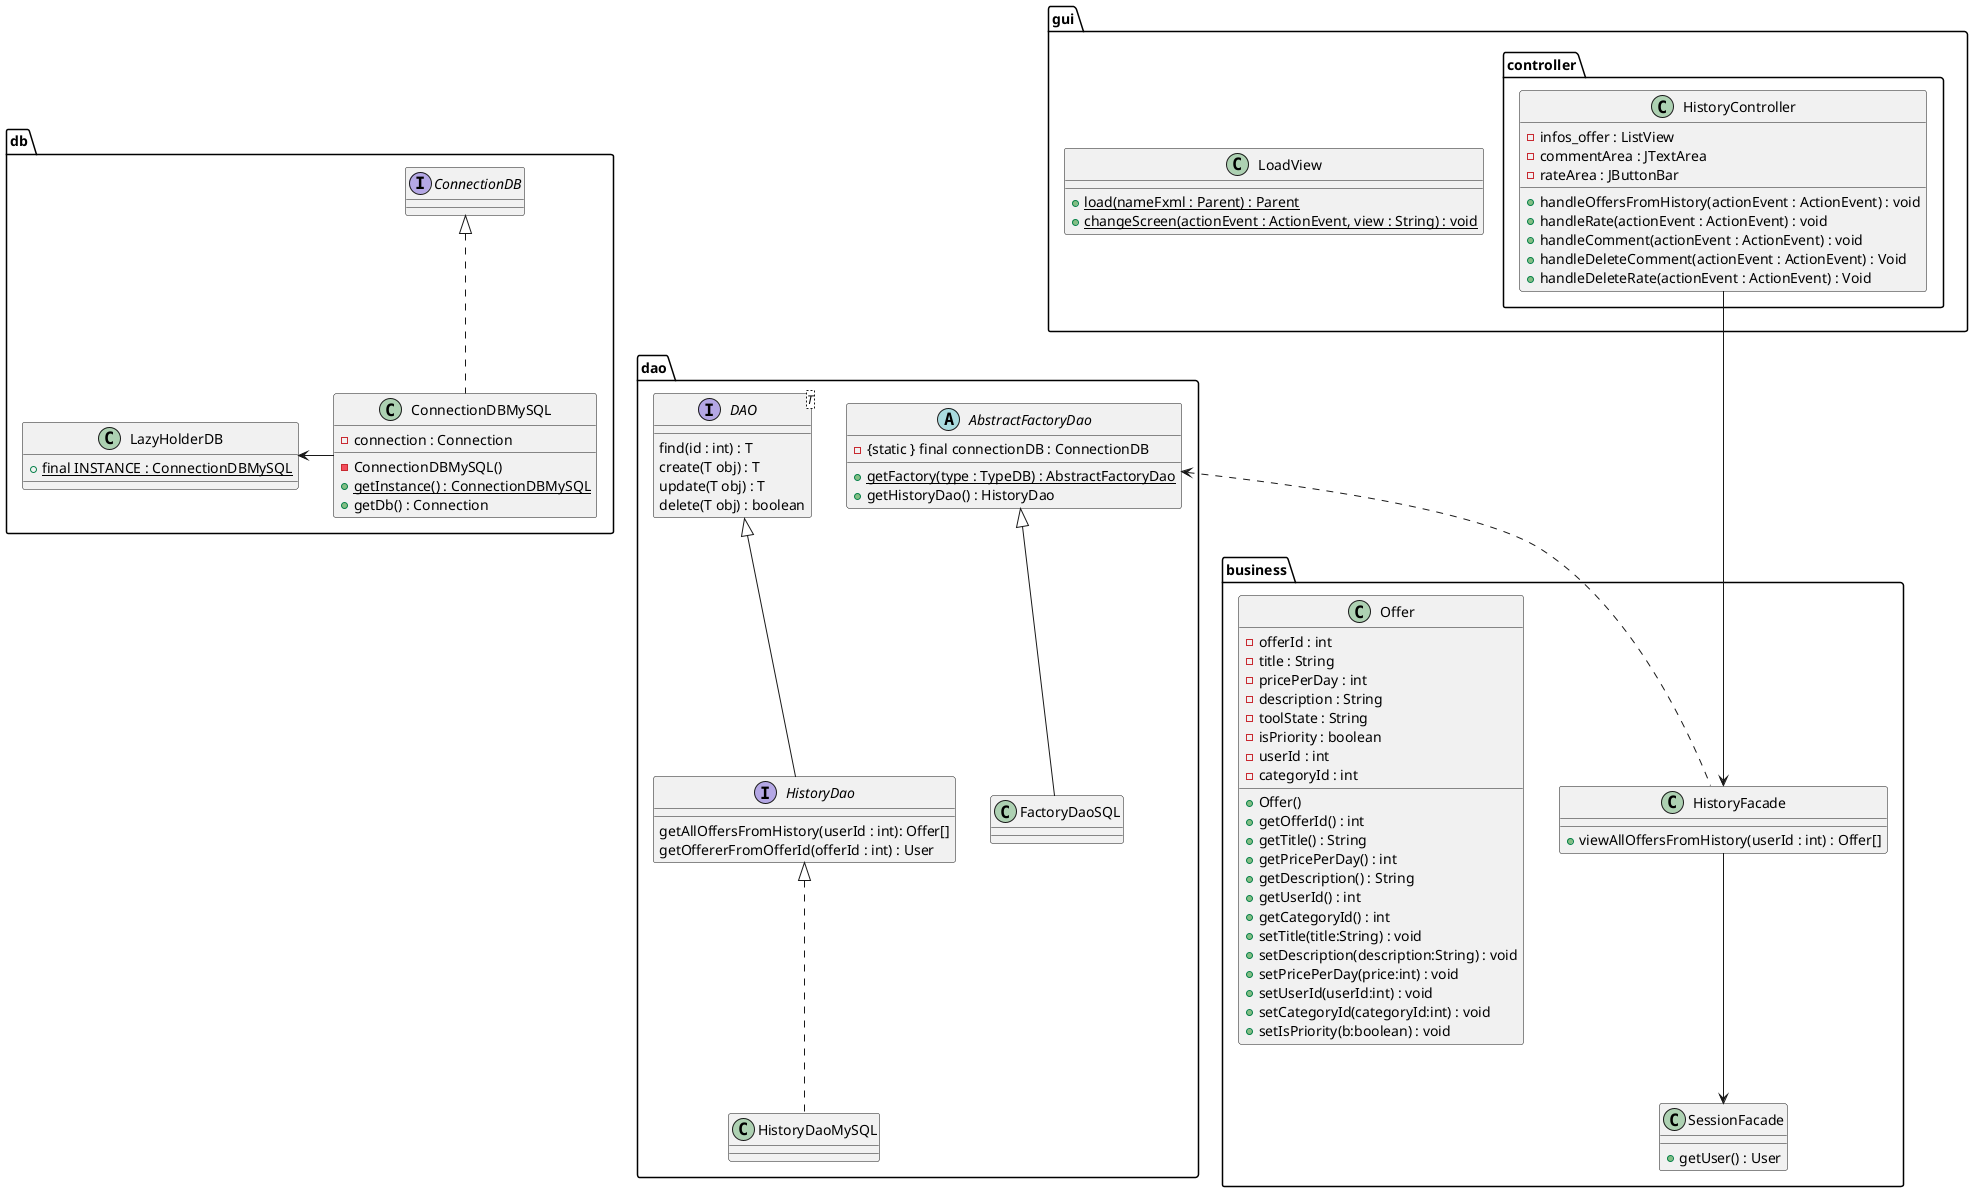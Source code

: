 @startuml

package dao {


    interface HistoryDao{
        getAllOffersFromHistory(userId : int): Offer[]
        getOffererFromOfferId(offerId : int) : User
    }
    class HistoryDaoMySQL
    AbstractFactoryDao <|-- FactoryDaoSQL
    HistoryDao <|.. HistoryDaoMySQL

    interface DAO<T>{
        find(id : int) : T
        create(T obj) : T
        update(T obj) : T
        delete(T obj) : boolean
    }

    abstract AbstractFactoryDao{
        - {static } final connectionDB : ConnectionDB
        + {static} getFactory(type : TypeDB) : AbstractFactoryDao
        + getHistoryDao() : HistoryDao
    }

    class FactoryDaoSQL{
    }


    DAO <|-- HistoryDao
}
package db{
    class ConnectionDBMySQL{
        - connection : Connection
        - ConnectionDBMySQL()
        + {static} getInstance() : ConnectionDBMySQL
        + getDb() : Connection
    }

    class LazyHolderDB{
        + {static} final INSTANCE : ConnectionDBMySQL
    }
    interface ConnectionDB
    ConnectionDBMySQL -Left-> LazyHolderDB
    ConnectionDBMySQL .up.|> ConnectionDB

}
package business{
    class SessionFacade{
            + getUser() : User
        }

    class HistoryFacade{
        + viewAllOffersFromHistory(userId : int) : Offer[]
    }

    class Offer{
        -offerId : int
        -title : String
        -pricePerDay : int
        -description : String
        -toolState : String
        -isPriority : boolean
        -userId : int
        -categoryId : int
        + Offer()
        + getOfferId() : int
        + getTitle() : String
        + getPricePerDay() : int
        + getDescription() : String
        + getUserId() : int
        + getCategoryId() : int
        + setTitle(title:String) : void
        + setDescription(description:String) : void
        + setPricePerDay(price:int) : void
        + setUserId(userId:int) : void
        + setCategoryId(categoryId:int) : void
        + setIsPriority(b:boolean) : void
    }
    HistoryFacade --> SessionFacade

}

package gui{

    class LoadView{
        + {static} load(nameFxml : Parent) : Parent
        + {static} changeScreen(actionEvent : ActionEvent, view : String) : void
    }

    package controller{
        class HistoryController{
            - infos_offer : ListView
            - commentArea : JTextArea
            - rateArea : JButtonBar
            + handleOffersFromHistory(actionEvent : ActionEvent) : void
            + handleRate(actionEvent : ActionEvent) : void
            + handleComment(actionEvent : ActionEvent) : void
            + handleDeleteComment(actionEvent : ActionEvent) : Void
            + handleDeleteRate(actionEvent : ActionEvent) : Void

        }
    }
}
HistoryFacade <--Up- HistoryController
HistoryFacade .Up.> AbstractFactoryDao



@enduml